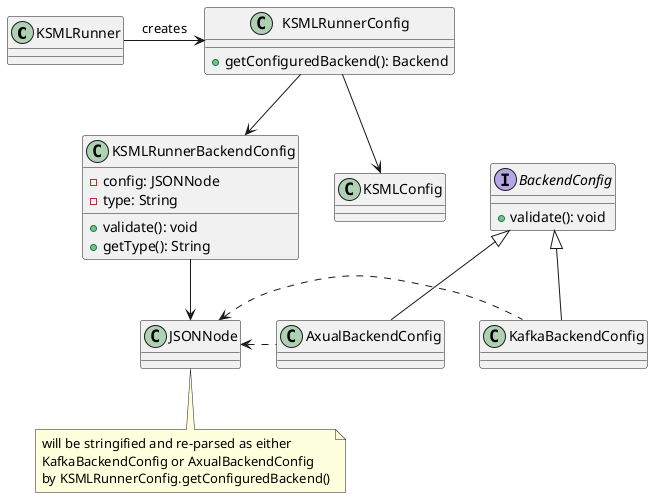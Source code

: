 @startuml

class KSMLRunner {}

class KSMLRunnerConfig {
	+ getConfiguredBackend(): Backend
}

class KSMLRunnerBackendConfig {
	-config: JSONNode
	-type: String
	+validate(): void
	+getType(): String
}

interface BackendConfig {
	+validate(): void
}


KSMLRunnerConfig --> KSMLConfig
KSMLRunnerConfig --> KSMLRunnerBackendConfig
KSMLRunnerBackendConfig --> JSONNode
note bottom of JSONNode: will be stringified and re-parsed as either\nKafkaBackendConfig or AxualBackendConfig\nby KSMLRunnerConfig.getConfiguredBackend()
JSONNode <. KafkaBackendConfig
JSONNode <. AxualBackendConfig

BackendConfig <|-- KafkaBackendConfig
BackendConfig <|-- AxualBackendConfig

KSMLRunner -> KSMLRunnerConfig: creates

@enduml